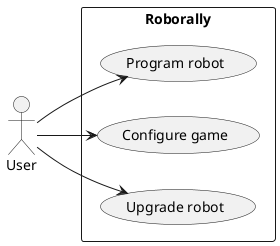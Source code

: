 @startuml
'https://plantuml.com/use-case-diagram
Left to right direction
actor User as U
Rectangle Roborally {
usecase "Program robot" as PR
usecase "Configure game" as CG
usecase "Upgrade robot" as UR


}

U --> PR
U-->CG
U-->UR


@enduml

usecase "Choose nr. of players"
usecase "Choose board"
usecase "Buy upgrades"
usecase "Apply upgrades"

